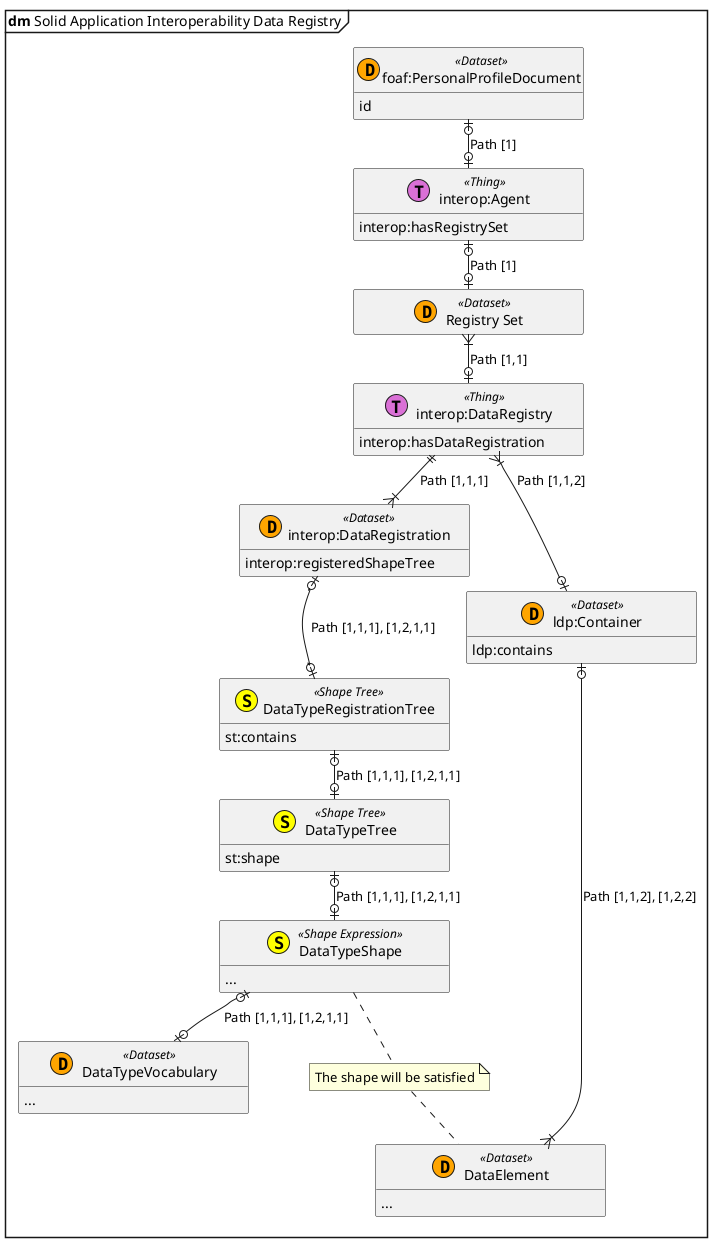 @startuml
top to bottom direction
hide empty members
skinparam nodesep 60
skinparam ranksep 30
skinparam SameClassWidth true

mainframe **dm** Solid Application Interoperability Data Registry

entity "foaf:PersonalProfileDocument" as WebID_DPC << (D,orange) Dataset >> {
    id
}
entity "interop:Agent" as SocialAgent << (T,orchid) Thing >> {
    interop:hasRegistrySet
}
entity "Registry Set" as RegistrySet << (D,orange) Dataset >> {
}
entity "interop:DataRegistry" as DataRegistry << (T,orchid) Thing >> {
    interop:hasDataRegistration
}
entity "interop:DataRegistration" as DataRegistration << (D,orange) Dataset >> {
    interop:registeredShapeTree
}
entity "ldp:Container" as Container2 << (D,orange) Dataset >> {
    ldp:contains
}
entity "DataElement" as DataElement << (D,orange) Dataset >>{
    ...
}
entity "DataTypeRegistrationTree" as DataTypeRegistrationTree << (S,yellow) Shape Tree >> {
    st:contains
}
entity "DataTypeTree" as DataTypeTree << (S,yellow) Shape Tree >> {
    st:shape
}
entity "DataTypeShape" as DataTypeShape << (S,yellow) Shape Expression >> {
    ...
}
entity "DataTypeVocabulary" as DataTypeVocabulary << (D,orange) Dataset >> {
    ...
}

WebID_DPC                   |o-down-o|          SocialAgent                 : Path [1]
SocialAgent                 |o-down-o|          RegistrySet                 : Path [1]
RegistrySet                 }|-down-o|          DataRegistry                : Path [1,1]
DataRegistry                ||-down-|{          DataRegistration            : Path [1,1,1]
DataRegistration            |o-down-o|          DataTypeRegistrationTree   : Path [1,1,1], [1,2,1,1]
DataTypeRegistrationTree    |o-down-o|          DataTypeTree               : Path [1,1,1], [1,2,1,1]
DataTypeTree                |o-down-o|          DataTypeShape              : Path [1,1,1], [1,2,1,1]
DataTypeShape               |o-down-o|          DataTypeVocabulary         : Path [1,1,1], [1,2,1,1]
DataRegistry                }|-down-o|          Container2                  : Path [1,1,2]
Container2                  |o-down-|{          DataElement                   : Path [1,1,2], [1,2,2]

note "The shape will be satisfied" as Note
DataTypeShape .. Note
Note .. DataElement
@enduml